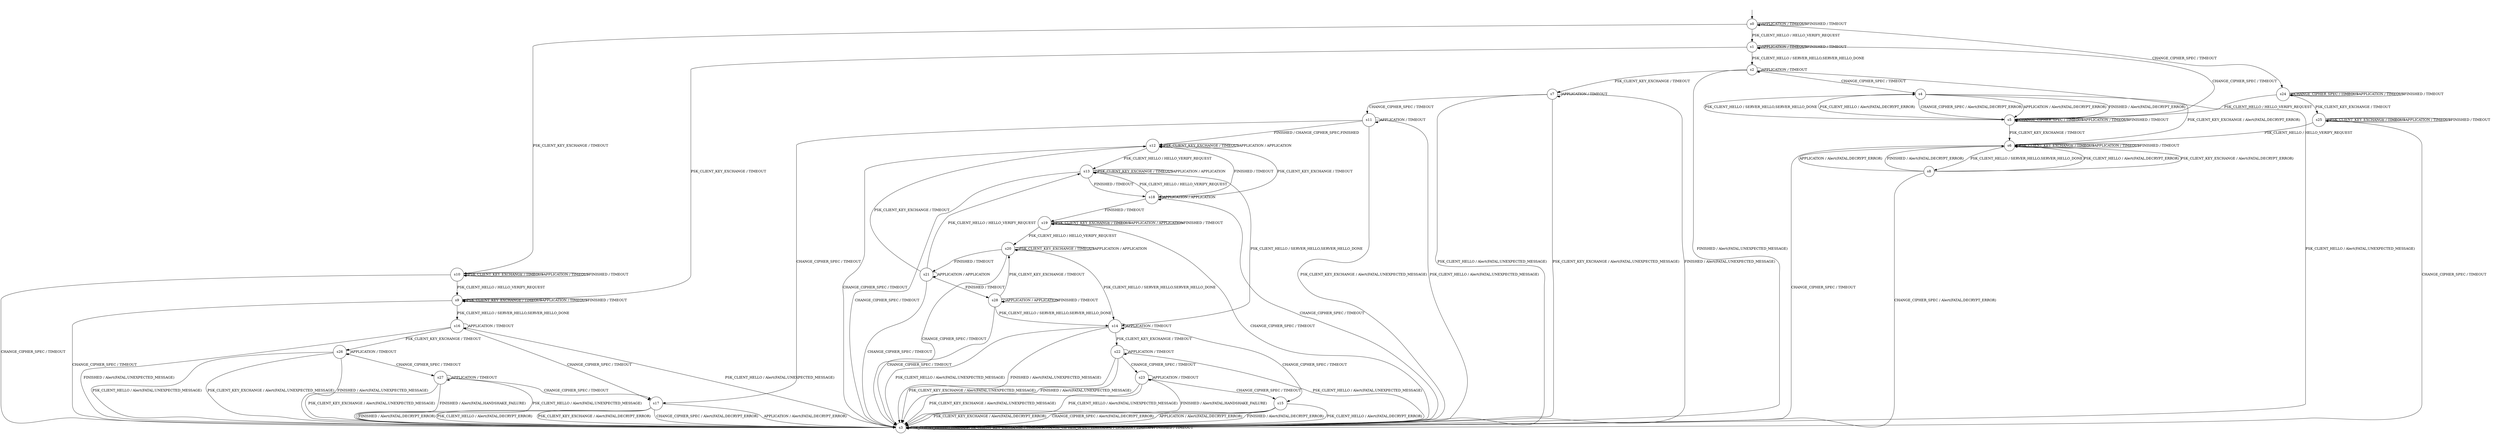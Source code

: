 digraph g {
__start0 [label="" shape="none"];

	s0 [shape="circle" label="s0"];
	s1 [shape="circle" label="s1"];
	s2 [shape="circle" label="s2"];
	s3 [shape="circle" label="s3"];
	s4 [shape="circle" label="s4"];
	s5 [shape="circle" label="s5"];
	s6 [shape="circle" label="s6"];
	s7 [shape="circle" label="s7"];
	s8 [shape="circle" label="s8"];
	s9 [shape="circle" label="s9"];
	s10 [shape="circle" label="s10"];
	s11 [shape="circle" label="s11"];
	s12 [shape="circle" label="s12"];
	s13 [shape="circle" label="s13"];
	s14 [shape="circle" label="s14"];
	s15 [shape="circle" label="s15"];
	s16 [shape="circle" label="s16"];
	s17 [shape="circle" label="s17"];
	s18 [shape="circle" label="s18"];
	s19 [shape="circle" label="s19"];
	s20 [shape="circle" label="s20"];
	s21 [shape="circle" label="s21"];
	s22 [shape="circle" label="s22"];
	s23 [shape="circle" label="s23"];
	s24 [shape="circle" label="s24"];
	s25 [shape="circle" label="s25"];
	s26 [shape="circle" label="s26"];
	s27 [shape="circle" label="s27"];
	s28 [shape="circle" label="s28"];
	s0 -> s1 [label="PSK_CLIENT_HELLO / HELLO_VERIFY_REQUEST"];
	s0 -> s10 [label="PSK_CLIENT_KEY_EXCHANGE / TIMEOUT"];
	s0 -> s24 [label="CHANGE_CIPHER_SPEC / TIMEOUT"];
	s0 -> s0 [label="APPLICATION / TIMEOUT"];
	s0 -> s0 [label="FINISHED / TIMEOUT"];
	s1 -> s2 [label="PSK_CLIENT_HELLO / SERVER_HELLO,SERVER_HELLO_DONE"];
	s1 -> s9 [label="PSK_CLIENT_KEY_EXCHANGE / TIMEOUT"];
	s1 -> s5 [label="CHANGE_CIPHER_SPEC / TIMEOUT"];
	s1 -> s1 [label="APPLICATION / TIMEOUT"];
	s1 -> s1 [label="FINISHED / TIMEOUT"];
	s2 -> s3 [label="PSK_CLIENT_HELLO / Alert(FATAL,UNEXPECTED_MESSAGE)"];
	s2 -> s7 [label="PSK_CLIENT_KEY_EXCHANGE / TIMEOUT"];
	s2 -> s4 [label="CHANGE_CIPHER_SPEC / TIMEOUT"];
	s2 -> s2 [label="APPLICATION / TIMEOUT"];
	s2 -> s3 [label="FINISHED / Alert(FATAL,UNEXPECTED_MESSAGE)"];
	s3 -> s3 [label="PSK_CLIENT_HELLO / TIMEOUT"];
	s3 -> s3 [label="PSK_CLIENT_KEY_EXCHANGE / TIMEOUT"];
	s3 -> s3 [label="CHANGE_CIPHER_SPEC / TIMEOUT"];
	s3 -> s3 [label="APPLICATION / TIMEOUT"];
	s3 -> s3 [label="FINISHED / TIMEOUT"];
	s4 -> s5 [label="PSK_CLIENT_HELLO / Alert(FATAL,DECRYPT_ERROR)"];
	s4 -> s6 [label="PSK_CLIENT_KEY_EXCHANGE / Alert(FATAL,DECRYPT_ERROR)"];
	s4 -> s5 [label="CHANGE_CIPHER_SPEC / Alert(FATAL,DECRYPT_ERROR)"];
	s4 -> s5 [label="APPLICATION / Alert(FATAL,DECRYPT_ERROR)"];
	s4 -> s5 [label="FINISHED / Alert(FATAL,DECRYPT_ERROR)"];
	s5 -> s4 [label="PSK_CLIENT_HELLO / SERVER_HELLO,SERVER_HELLO_DONE"];
	s5 -> s6 [label="PSK_CLIENT_KEY_EXCHANGE / TIMEOUT"];
	s5 -> s5 [label="CHANGE_CIPHER_SPEC / TIMEOUT"];
	s5 -> s5 [label="APPLICATION / TIMEOUT"];
	s5 -> s5 [label="FINISHED / TIMEOUT"];
	s6 -> s8 [label="PSK_CLIENT_HELLO / SERVER_HELLO,SERVER_HELLO_DONE"];
	s6 -> s6 [label="PSK_CLIENT_KEY_EXCHANGE / TIMEOUT"];
	s6 -> s3 [label="CHANGE_CIPHER_SPEC / TIMEOUT"];
	s6 -> s6 [label="APPLICATION / TIMEOUT"];
	s6 -> s6 [label="FINISHED / TIMEOUT"];
	s7 -> s3 [label="PSK_CLIENT_HELLO / Alert(FATAL,UNEXPECTED_MESSAGE)"];
	s7 -> s3 [label="PSK_CLIENT_KEY_EXCHANGE / Alert(FATAL,UNEXPECTED_MESSAGE)"];
	s7 -> s11 [label="CHANGE_CIPHER_SPEC / TIMEOUT"];
	s7 -> s7 [label="APPLICATION / TIMEOUT"];
	s7 -> s3 [label="FINISHED / Alert(FATAL,UNEXPECTED_MESSAGE)"];
	s8 -> s6 [label="PSK_CLIENT_HELLO / Alert(FATAL,DECRYPT_ERROR)"];
	s8 -> s6 [label="PSK_CLIENT_KEY_EXCHANGE / Alert(FATAL,DECRYPT_ERROR)"];
	s8 -> s3 [label="CHANGE_CIPHER_SPEC / Alert(FATAL,DECRYPT_ERROR)"];
	s8 -> s6 [label="APPLICATION / Alert(FATAL,DECRYPT_ERROR)"];
	s8 -> s6 [label="FINISHED / Alert(FATAL,DECRYPT_ERROR)"];
	s9 -> s16 [label="PSK_CLIENT_HELLO / SERVER_HELLO,SERVER_HELLO_DONE"];
	s9 -> s9 [label="PSK_CLIENT_KEY_EXCHANGE / TIMEOUT"];
	s9 -> s3 [label="CHANGE_CIPHER_SPEC / TIMEOUT"];
	s9 -> s9 [label="APPLICATION / TIMEOUT"];
	s9 -> s9 [label="FINISHED / TIMEOUT"];
	s10 -> s9 [label="PSK_CLIENT_HELLO / HELLO_VERIFY_REQUEST"];
	s10 -> s10 [label="PSK_CLIENT_KEY_EXCHANGE / TIMEOUT"];
	s10 -> s3 [label="CHANGE_CIPHER_SPEC / TIMEOUT"];
	s10 -> s10 [label="APPLICATION / TIMEOUT"];
	s10 -> s10 [label="FINISHED / TIMEOUT"];
	s11 -> s3 [label="PSK_CLIENT_HELLO / Alert(FATAL,UNEXPECTED_MESSAGE)"];
	s11 -> s3 [label="PSK_CLIENT_KEY_EXCHANGE / Alert(FATAL,UNEXPECTED_MESSAGE)"];
	s11 -> s17 [label="CHANGE_CIPHER_SPEC / TIMEOUT"];
	s11 -> s11 [label="APPLICATION / TIMEOUT"];
	s11 -> s12 [label="FINISHED / CHANGE_CIPHER_SPEC,FINISHED"];
	s12 -> s13 [label="PSK_CLIENT_HELLO / HELLO_VERIFY_REQUEST"];
	s12 -> s12 [label="PSK_CLIENT_KEY_EXCHANGE / TIMEOUT"];
	s12 -> s3 [label="CHANGE_CIPHER_SPEC / TIMEOUT"];
	s12 -> s12 [label="APPLICATION / APPLICATION"];
	s12 -> s18 [label="FINISHED / TIMEOUT"];
	s13 -> s14 [label="PSK_CLIENT_HELLO / SERVER_HELLO,SERVER_HELLO_DONE"];
	s13 -> s13 [label="PSK_CLIENT_KEY_EXCHANGE / TIMEOUT"];
	s13 -> s3 [label="CHANGE_CIPHER_SPEC / TIMEOUT"];
	s13 -> s13 [label="APPLICATION / APPLICATION"];
	s13 -> s18 [label="FINISHED / TIMEOUT"];
	s14 -> s3 [label="PSK_CLIENT_HELLO / Alert(FATAL,UNEXPECTED_MESSAGE)"];
	s14 -> s22 [label="PSK_CLIENT_KEY_EXCHANGE / TIMEOUT"];
	s14 -> s15 [label="CHANGE_CIPHER_SPEC / TIMEOUT"];
	s14 -> s14 [label="APPLICATION / TIMEOUT"];
	s14 -> s3 [label="FINISHED / Alert(FATAL,UNEXPECTED_MESSAGE)"];
	s15 -> s3 [label="PSK_CLIENT_HELLO / Alert(FATAL,DECRYPT_ERROR)"];
	s15 -> s3 [label="PSK_CLIENT_KEY_EXCHANGE / Alert(FATAL,DECRYPT_ERROR)"];
	s15 -> s3 [label="CHANGE_CIPHER_SPEC / Alert(FATAL,DECRYPT_ERROR)"];
	s15 -> s3 [label="APPLICATION / Alert(FATAL,DECRYPT_ERROR)"];
	s15 -> s3 [label="FINISHED / Alert(FATAL,DECRYPT_ERROR)"];
	s16 -> s3 [label="PSK_CLIENT_HELLO / Alert(FATAL,UNEXPECTED_MESSAGE)"];
	s16 -> s26 [label="PSK_CLIENT_KEY_EXCHANGE / TIMEOUT"];
	s16 -> s17 [label="CHANGE_CIPHER_SPEC / TIMEOUT"];
	s16 -> s16 [label="APPLICATION / TIMEOUT"];
	s16 -> s3 [label="FINISHED / Alert(FATAL,UNEXPECTED_MESSAGE)"];
	s17 -> s3 [label="PSK_CLIENT_HELLO / Alert(FATAL,DECRYPT_ERROR)"];
	s17 -> s3 [label="PSK_CLIENT_KEY_EXCHANGE / Alert(FATAL,DECRYPT_ERROR)"];
	s17 -> s3 [label="CHANGE_CIPHER_SPEC / Alert(FATAL,DECRYPT_ERROR)"];
	s17 -> s3 [label="APPLICATION / Alert(FATAL,DECRYPT_ERROR)"];
	s17 -> s3 [label="FINISHED / Alert(FATAL,DECRYPT_ERROR)"];
	s18 -> s13 [label="PSK_CLIENT_HELLO / HELLO_VERIFY_REQUEST"];
	s18 -> s12 [label="PSK_CLIENT_KEY_EXCHANGE / TIMEOUT"];
	s18 -> s3 [label="CHANGE_CIPHER_SPEC / TIMEOUT"];
	s18 -> s18 [label="APPLICATION / APPLICATION"];
	s18 -> s19 [label="FINISHED / TIMEOUT"];
	s19 -> s20 [label="PSK_CLIENT_HELLO / HELLO_VERIFY_REQUEST"];
	s19 -> s19 [label="PSK_CLIENT_KEY_EXCHANGE / TIMEOUT"];
	s19 -> s3 [label="CHANGE_CIPHER_SPEC / TIMEOUT"];
	s19 -> s19 [label="APPLICATION / APPLICATION"];
	s19 -> s19 [label="FINISHED / TIMEOUT"];
	s20 -> s14 [label="PSK_CLIENT_HELLO / SERVER_HELLO,SERVER_HELLO_DONE"];
	s20 -> s20 [label="PSK_CLIENT_KEY_EXCHANGE / TIMEOUT"];
	s20 -> s3 [label="CHANGE_CIPHER_SPEC / TIMEOUT"];
	s20 -> s20 [label="APPLICATION / APPLICATION"];
	s20 -> s21 [label="FINISHED / TIMEOUT"];
	s21 -> s13 [label="PSK_CLIENT_HELLO / HELLO_VERIFY_REQUEST"];
	s21 -> s12 [label="PSK_CLIENT_KEY_EXCHANGE / TIMEOUT"];
	s21 -> s3 [label="CHANGE_CIPHER_SPEC / TIMEOUT"];
	s21 -> s21 [label="APPLICATION / APPLICATION"];
	s21 -> s28 [label="FINISHED / TIMEOUT"];
	s22 -> s3 [label="PSK_CLIENT_HELLO / Alert(FATAL,UNEXPECTED_MESSAGE)"];
	s22 -> s3 [label="PSK_CLIENT_KEY_EXCHANGE / Alert(FATAL,UNEXPECTED_MESSAGE)"];
	s22 -> s23 [label="CHANGE_CIPHER_SPEC / TIMEOUT"];
	s22 -> s22 [label="APPLICATION / TIMEOUT"];
	s22 -> s3 [label="FINISHED / Alert(FATAL,UNEXPECTED_MESSAGE)"];
	s23 -> s3 [label="PSK_CLIENT_HELLO / Alert(FATAL,UNEXPECTED_MESSAGE)"];
	s23 -> s3 [label="PSK_CLIENT_KEY_EXCHANGE / Alert(FATAL,UNEXPECTED_MESSAGE)"];
	s23 -> s15 [label="CHANGE_CIPHER_SPEC / TIMEOUT"];
	s23 -> s23 [label="APPLICATION / TIMEOUT"];
	s23 -> s3 [label="FINISHED / Alert(FATAL,HANDSHAKE_FAILURE)"];
	s24 -> s5 [label="PSK_CLIENT_HELLO / HELLO_VERIFY_REQUEST"];
	s24 -> s25 [label="PSK_CLIENT_KEY_EXCHANGE / TIMEOUT"];
	s24 -> s24 [label="CHANGE_CIPHER_SPEC / TIMEOUT"];
	s24 -> s24 [label="APPLICATION / TIMEOUT"];
	s24 -> s24 [label="FINISHED / TIMEOUT"];
	s25 -> s6 [label="PSK_CLIENT_HELLO / HELLO_VERIFY_REQUEST"];
	s25 -> s25 [label="PSK_CLIENT_KEY_EXCHANGE / TIMEOUT"];
	s25 -> s3 [label="CHANGE_CIPHER_SPEC / TIMEOUT"];
	s25 -> s25 [label="APPLICATION / TIMEOUT"];
	s25 -> s25 [label="FINISHED / TIMEOUT"];
	s26 -> s3 [label="PSK_CLIENT_HELLO / Alert(FATAL,UNEXPECTED_MESSAGE)"];
	s26 -> s3 [label="PSK_CLIENT_KEY_EXCHANGE / Alert(FATAL,UNEXPECTED_MESSAGE)"];
	s26 -> s27 [label="CHANGE_CIPHER_SPEC / TIMEOUT"];
	s26 -> s26 [label="APPLICATION / TIMEOUT"];
	s26 -> s3 [label="FINISHED / Alert(FATAL,UNEXPECTED_MESSAGE)"];
	s27 -> s3 [label="PSK_CLIENT_HELLO / Alert(FATAL,UNEXPECTED_MESSAGE)"];
	s27 -> s3 [label="PSK_CLIENT_KEY_EXCHANGE / Alert(FATAL,UNEXPECTED_MESSAGE)"];
	s27 -> s17 [label="CHANGE_CIPHER_SPEC / TIMEOUT"];
	s27 -> s27 [label="APPLICATION / TIMEOUT"];
	s27 -> s3 [label="FINISHED / Alert(FATAL,HANDSHAKE_FAILURE)"];
	s28 -> s14 [label="PSK_CLIENT_HELLO / SERVER_HELLO,SERVER_HELLO_DONE"];
	s28 -> s20 [label="PSK_CLIENT_KEY_EXCHANGE / TIMEOUT"];
	s28 -> s3 [label="CHANGE_CIPHER_SPEC / TIMEOUT"];
	s28 -> s28 [label="APPLICATION / APPLICATION"];
	s28 -> s28 [label="FINISHED / TIMEOUT"];

__start0 -> s0;
}
